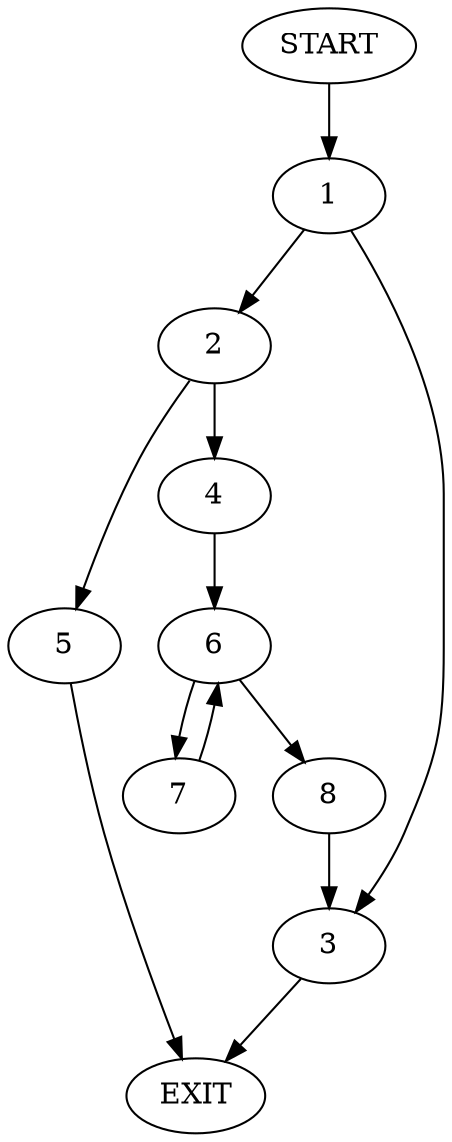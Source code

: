 digraph {
0 [label="START"]
9 [label="EXIT"]
0 -> 1
1 -> 2
1 -> 3
2 -> 4
2 -> 5
3 -> 9
5 -> 9
4 -> 6
6 -> 7
6 -> 8
8 -> 3
7 -> 6
}
